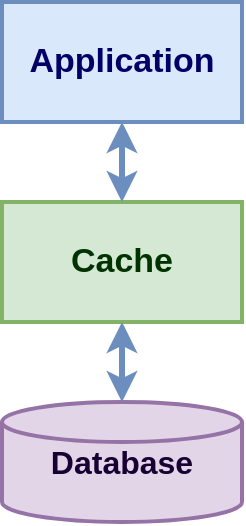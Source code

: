 <mxfile version="10.9.8" type="device"><diagram id="tYcYEfHydYN5r_36Phtv" name="Page-1"><mxGraphModel dx="1425" dy="643" grid="1" gridSize="10" guides="1" tooltips="1" connect="1" arrows="1" fold="1" page="1" pageScale="1" pageWidth="2000" pageHeight="2000" math="0" shadow="0"><root><mxCell id="0"/><mxCell id="1" parent="0"/><mxCell id="lzbQmqMPMEtsj4pPOmtb-1" value="&lt;font size=&quot;1&quot; color=&quot;#000066&quot;&gt;&lt;b style=&quot;font-size: 17px&quot;&gt;Application&lt;/b&gt;&lt;/font&gt;" style="rounded=0;whiteSpace=wrap;html=1;strokeWidth=2;fillColor=#dae8fc;strokeColor=#6c8ebf;" vertex="1" parent="1"><mxGeometry x="440" y="160" width="120" height="60" as="geometry"/></mxCell><mxCell id="lzbQmqMPMEtsj4pPOmtb-2" value="&lt;font size=&quot;1&quot; color=&quot;#003300&quot;&gt;&lt;b style=&quot;font-size: 17px&quot;&gt;Cache&lt;/b&gt;&lt;/font&gt;" style="rounded=0;whiteSpace=wrap;html=1;strokeWidth=2;fillColor=#d5e8d4;strokeColor=#82b366;" vertex="1" parent="1"><mxGeometry x="440" y="260" width="120" height="60" as="geometry"/></mxCell><mxCell id="lzbQmqMPMEtsj4pPOmtb-3" value="&lt;font style=&quot;font-size: 16px&quot; color=&quot;#190033&quot;&gt;&lt;b&gt;Database&lt;/b&gt;&lt;/font&gt;" style="strokeWidth=2;html=1;shape=mxgraph.flowchart.database;whiteSpace=wrap;fillColor=#e1d5e7;strokeColor=#9673a6;" vertex="1" parent="1"><mxGeometry x="440" y="360" width="120" height="60" as="geometry"/></mxCell><mxCell id="lzbQmqMPMEtsj4pPOmtb-4" value="" style="endArrow=classic;startArrow=classic;html=1;strokeWidth=3;entryX=0.5;entryY=1;entryDx=0;entryDy=0;exitX=0.5;exitY=0;exitDx=0;exitDy=0;fillColor=#dae8fc;strokeColor=#6c8ebf;" edge="1" parent="1" source="lzbQmqMPMEtsj4pPOmtb-2" target="lzbQmqMPMEtsj4pPOmtb-1"><mxGeometry width="50" height="50" relative="1" as="geometry"><mxPoint x="440" y="490" as="sourcePoint"/><mxPoint x="490" y="440" as="targetPoint"/></mxGeometry></mxCell><mxCell id="lzbQmqMPMEtsj4pPOmtb-6" value="" style="endArrow=classic;startArrow=classic;html=1;strokeWidth=3;entryX=0.5;entryY=1;entryDx=0;entryDy=0;exitX=0.5;exitY=0;exitDx=0;exitDy=0;fillColor=#dae8fc;strokeColor=#6c8ebf;exitPerimeter=0;" edge="1" parent="1" source="lzbQmqMPMEtsj4pPOmtb-3" target="lzbQmqMPMEtsj4pPOmtb-2"><mxGeometry width="50" height="50" relative="1" as="geometry"><mxPoint x="690" y="260" as="sourcePoint"/><mxPoint x="690" y="220" as="targetPoint"/></mxGeometry></mxCell></root></mxGraphModel></diagram></mxfile>